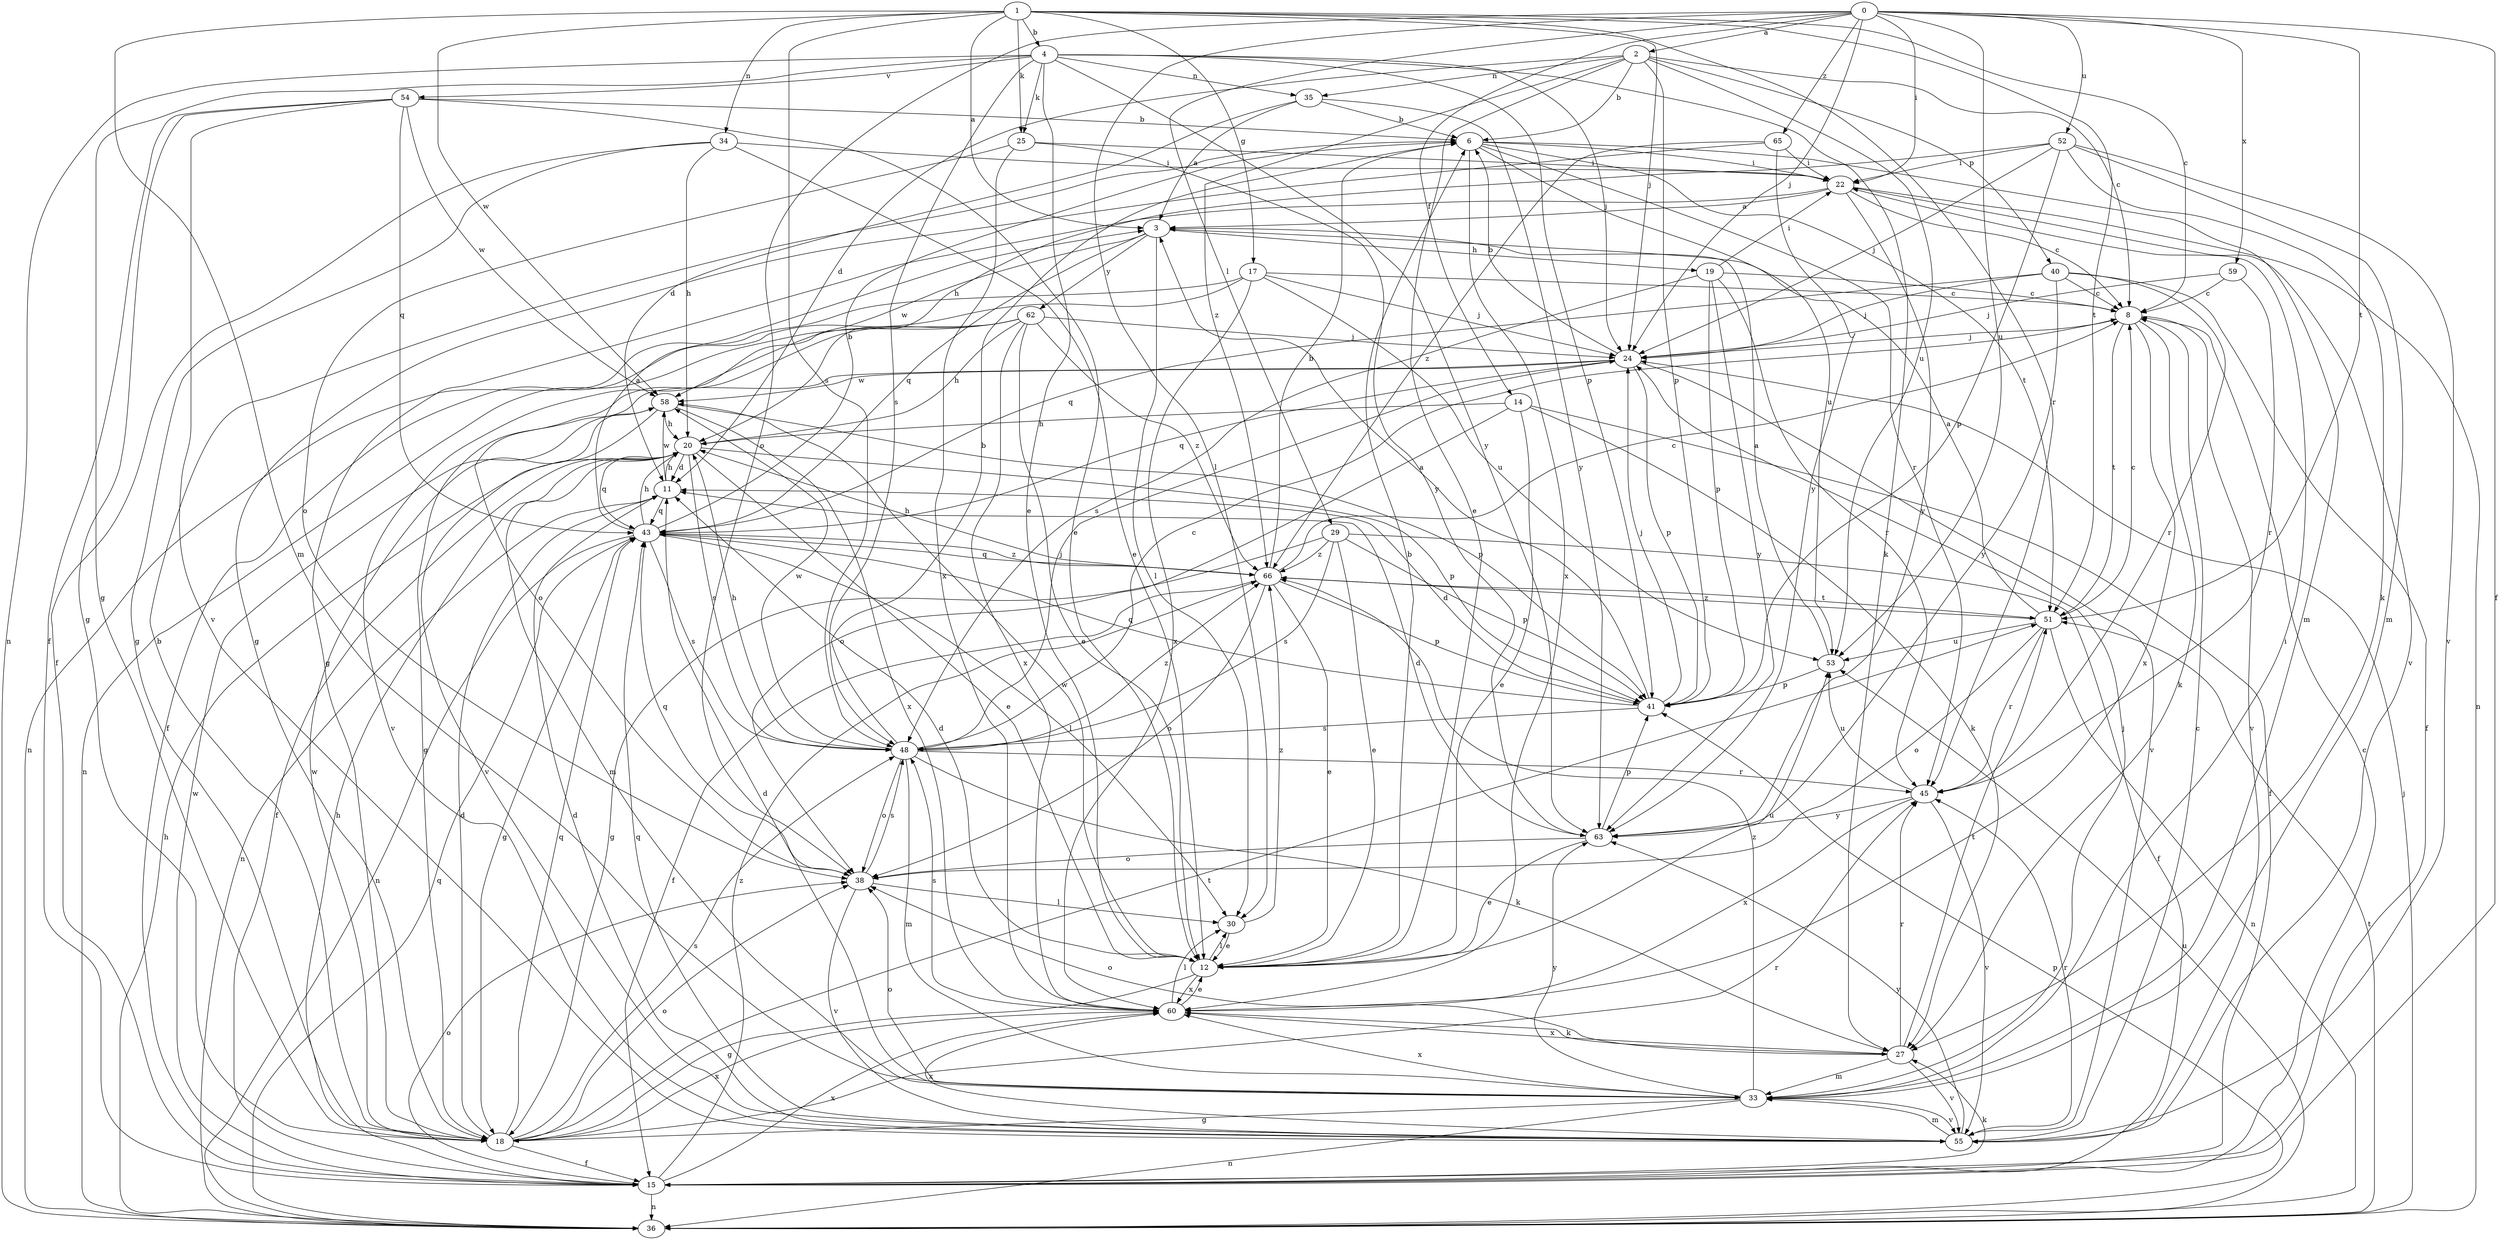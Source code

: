 strict digraph  {
0;
1;
2;
3;
4;
6;
8;
11;
12;
14;
15;
17;
18;
19;
20;
22;
24;
25;
27;
29;
30;
33;
34;
35;
36;
38;
40;
41;
43;
45;
48;
51;
52;
53;
54;
55;
58;
59;
60;
62;
63;
65;
66;
0 -> 2  [label=a];
0 -> 14  [label=f];
0 -> 15  [label=f];
0 -> 22  [label=i];
0 -> 24  [label=j];
0 -> 29  [label=l];
0 -> 30  [label=l];
0 -> 38  [label=o];
0 -> 51  [label=t];
0 -> 52  [label=u];
0 -> 53  [label=u];
0 -> 59  [label=x];
0 -> 65  [label=z];
1 -> 3  [label=a];
1 -> 4  [label=b];
1 -> 8  [label=c];
1 -> 17  [label=g];
1 -> 24  [label=j];
1 -> 25  [label=k];
1 -> 33  [label=m];
1 -> 34  [label=n];
1 -> 45  [label=r];
1 -> 48  [label=s];
1 -> 51  [label=t];
1 -> 58  [label=w];
2 -> 6  [label=b];
2 -> 8  [label=c];
2 -> 11  [label=d];
2 -> 12  [label=e];
2 -> 35  [label=n];
2 -> 40  [label=p];
2 -> 41  [label=p];
2 -> 53  [label=u];
2 -> 66  [label=z];
3 -> 19  [label=h];
3 -> 30  [label=l];
3 -> 43  [label=q];
3 -> 58  [label=w];
3 -> 62  [label=y];
4 -> 12  [label=e];
4 -> 18  [label=g];
4 -> 24  [label=j];
4 -> 25  [label=k];
4 -> 27  [label=k];
4 -> 35  [label=n];
4 -> 36  [label=n];
4 -> 41  [label=p];
4 -> 48  [label=s];
4 -> 54  [label=v];
4 -> 63  [label=y];
6 -> 22  [label=i];
6 -> 33  [label=m];
6 -> 45  [label=r];
6 -> 51  [label=t];
6 -> 53  [label=u];
6 -> 60  [label=x];
8 -> 24  [label=j];
8 -> 27  [label=k];
8 -> 51  [label=t];
8 -> 55  [label=v];
8 -> 60  [label=x];
11 -> 20  [label=h];
11 -> 36  [label=n];
11 -> 43  [label=q];
11 -> 58  [label=w];
12 -> 6  [label=b];
12 -> 11  [label=d];
12 -> 18  [label=g];
12 -> 30  [label=l];
12 -> 53  [label=u];
12 -> 58  [label=w];
12 -> 60  [label=x];
14 -> 12  [label=e];
14 -> 15  [label=f];
14 -> 20  [label=h];
14 -> 27  [label=k];
14 -> 38  [label=o];
15 -> 8  [label=c];
15 -> 20  [label=h];
15 -> 27  [label=k];
15 -> 36  [label=n];
15 -> 38  [label=o];
15 -> 58  [label=w];
15 -> 60  [label=x];
15 -> 66  [label=z];
17 -> 8  [label=c];
17 -> 15  [label=f];
17 -> 24  [label=j];
17 -> 36  [label=n];
17 -> 53  [label=u];
17 -> 60  [label=x];
18 -> 6  [label=b];
18 -> 11  [label=d];
18 -> 15  [label=f];
18 -> 38  [label=o];
18 -> 43  [label=q];
18 -> 45  [label=r];
18 -> 48  [label=s];
18 -> 51  [label=t];
18 -> 58  [label=w];
18 -> 60  [label=x];
19 -> 8  [label=c];
19 -> 22  [label=i];
19 -> 41  [label=p];
19 -> 45  [label=r];
19 -> 48  [label=s];
19 -> 63  [label=y];
20 -> 11  [label=d];
20 -> 12  [label=e];
20 -> 15  [label=f];
20 -> 33  [label=m];
20 -> 41  [label=p];
20 -> 43  [label=q];
20 -> 48  [label=s];
22 -> 3  [label=a];
22 -> 8  [label=c];
22 -> 18  [label=g];
22 -> 36  [label=n];
22 -> 55  [label=v];
22 -> 63  [label=y];
24 -> 6  [label=b];
24 -> 18  [label=g];
24 -> 41  [label=p];
24 -> 43  [label=q];
24 -> 55  [label=v];
24 -> 58  [label=w];
25 -> 22  [label=i];
25 -> 38  [label=o];
25 -> 60  [label=x];
25 -> 63  [label=y];
27 -> 33  [label=m];
27 -> 38  [label=o];
27 -> 45  [label=r];
27 -> 51  [label=t];
27 -> 55  [label=v];
27 -> 60  [label=x];
29 -> 12  [label=e];
29 -> 15  [label=f];
29 -> 18  [label=g];
29 -> 41  [label=p];
29 -> 48  [label=s];
29 -> 66  [label=z];
30 -> 12  [label=e];
30 -> 66  [label=z];
33 -> 11  [label=d];
33 -> 18  [label=g];
33 -> 22  [label=i];
33 -> 24  [label=j];
33 -> 36  [label=n];
33 -> 38  [label=o];
33 -> 55  [label=v];
33 -> 60  [label=x];
33 -> 63  [label=y];
33 -> 66  [label=z];
34 -> 12  [label=e];
34 -> 15  [label=f];
34 -> 18  [label=g];
34 -> 20  [label=h];
34 -> 22  [label=i];
35 -> 3  [label=a];
35 -> 6  [label=b];
35 -> 11  [label=d];
35 -> 63  [label=y];
36 -> 20  [label=h];
36 -> 24  [label=j];
36 -> 41  [label=p];
36 -> 43  [label=q];
36 -> 51  [label=t];
36 -> 53  [label=u];
38 -> 30  [label=l];
38 -> 43  [label=q];
38 -> 48  [label=s];
38 -> 55  [label=v];
40 -> 8  [label=c];
40 -> 15  [label=f];
40 -> 24  [label=j];
40 -> 43  [label=q];
40 -> 45  [label=r];
40 -> 63  [label=y];
41 -> 3  [label=a];
41 -> 11  [label=d];
41 -> 24  [label=j];
41 -> 43  [label=q];
41 -> 48  [label=s];
43 -> 3  [label=a];
43 -> 6  [label=b];
43 -> 18  [label=g];
43 -> 20  [label=h];
43 -> 30  [label=l];
43 -> 36  [label=n];
43 -> 48  [label=s];
43 -> 66  [label=z];
45 -> 53  [label=u];
45 -> 55  [label=v];
45 -> 60  [label=x];
45 -> 63  [label=y];
48 -> 6  [label=b];
48 -> 8  [label=c];
48 -> 20  [label=h];
48 -> 24  [label=j];
48 -> 27  [label=k];
48 -> 33  [label=m];
48 -> 38  [label=o];
48 -> 45  [label=r];
48 -> 58  [label=w];
48 -> 66  [label=z];
51 -> 3  [label=a];
51 -> 8  [label=c];
51 -> 36  [label=n];
51 -> 38  [label=o];
51 -> 45  [label=r];
51 -> 53  [label=u];
51 -> 66  [label=z];
52 -> 20  [label=h];
52 -> 22  [label=i];
52 -> 24  [label=j];
52 -> 27  [label=k];
52 -> 33  [label=m];
52 -> 41  [label=p];
52 -> 55  [label=v];
53 -> 3  [label=a];
53 -> 41  [label=p];
54 -> 6  [label=b];
54 -> 12  [label=e];
54 -> 15  [label=f];
54 -> 18  [label=g];
54 -> 43  [label=q];
54 -> 55  [label=v];
54 -> 58  [label=w];
55 -> 8  [label=c];
55 -> 11  [label=d];
55 -> 33  [label=m];
55 -> 43  [label=q];
55 -> 45  [label=r];
55 -> 60  [label=x];
55 -> 63  [label=y];
58 -> 20  [label=h];
58 -> 41  [label=p];
58 -> 55  [label=v];
58 -> 60  [label=x];
59 -> 8  [label=c];
59 -> 24  [label=j];
59 -> 45  [label=r];
60 -> 12  [label=e];
60 -> 27  [label=k];
60 -> 30  [label=l];
60 -> 48  [label=s];
62 -> 12  [label=e];
62 -> 20  [label=h];
62 -> 24  [label=j];
62 -> 36  [label=n];
62 -> 38  [label=o];
62 -> 55  [label=v];
62 -> 60  [label=x];
62 -> 66  [label=z];
63 -> 11  [label=d];
63 -> 12  [label=e];
63 -> 38  [label=o];
63 -> 41  [label=p];
65 -> 18  [label=g];
65 -> 22  [label=i];
65 -> 63  [label=y];
65 -> 66  [label=z];
66 -> 6  [label=b];
66 -> 8  [label=c];
66 -> 12  [label=e];
66 -> 15  [label=f];
66 -> 20  [label=h];
66 -> 38  [label=o];
66 -> 41  [label=p];
66 -> 43  [label=q];
66 -> 51  [label=t];
}

